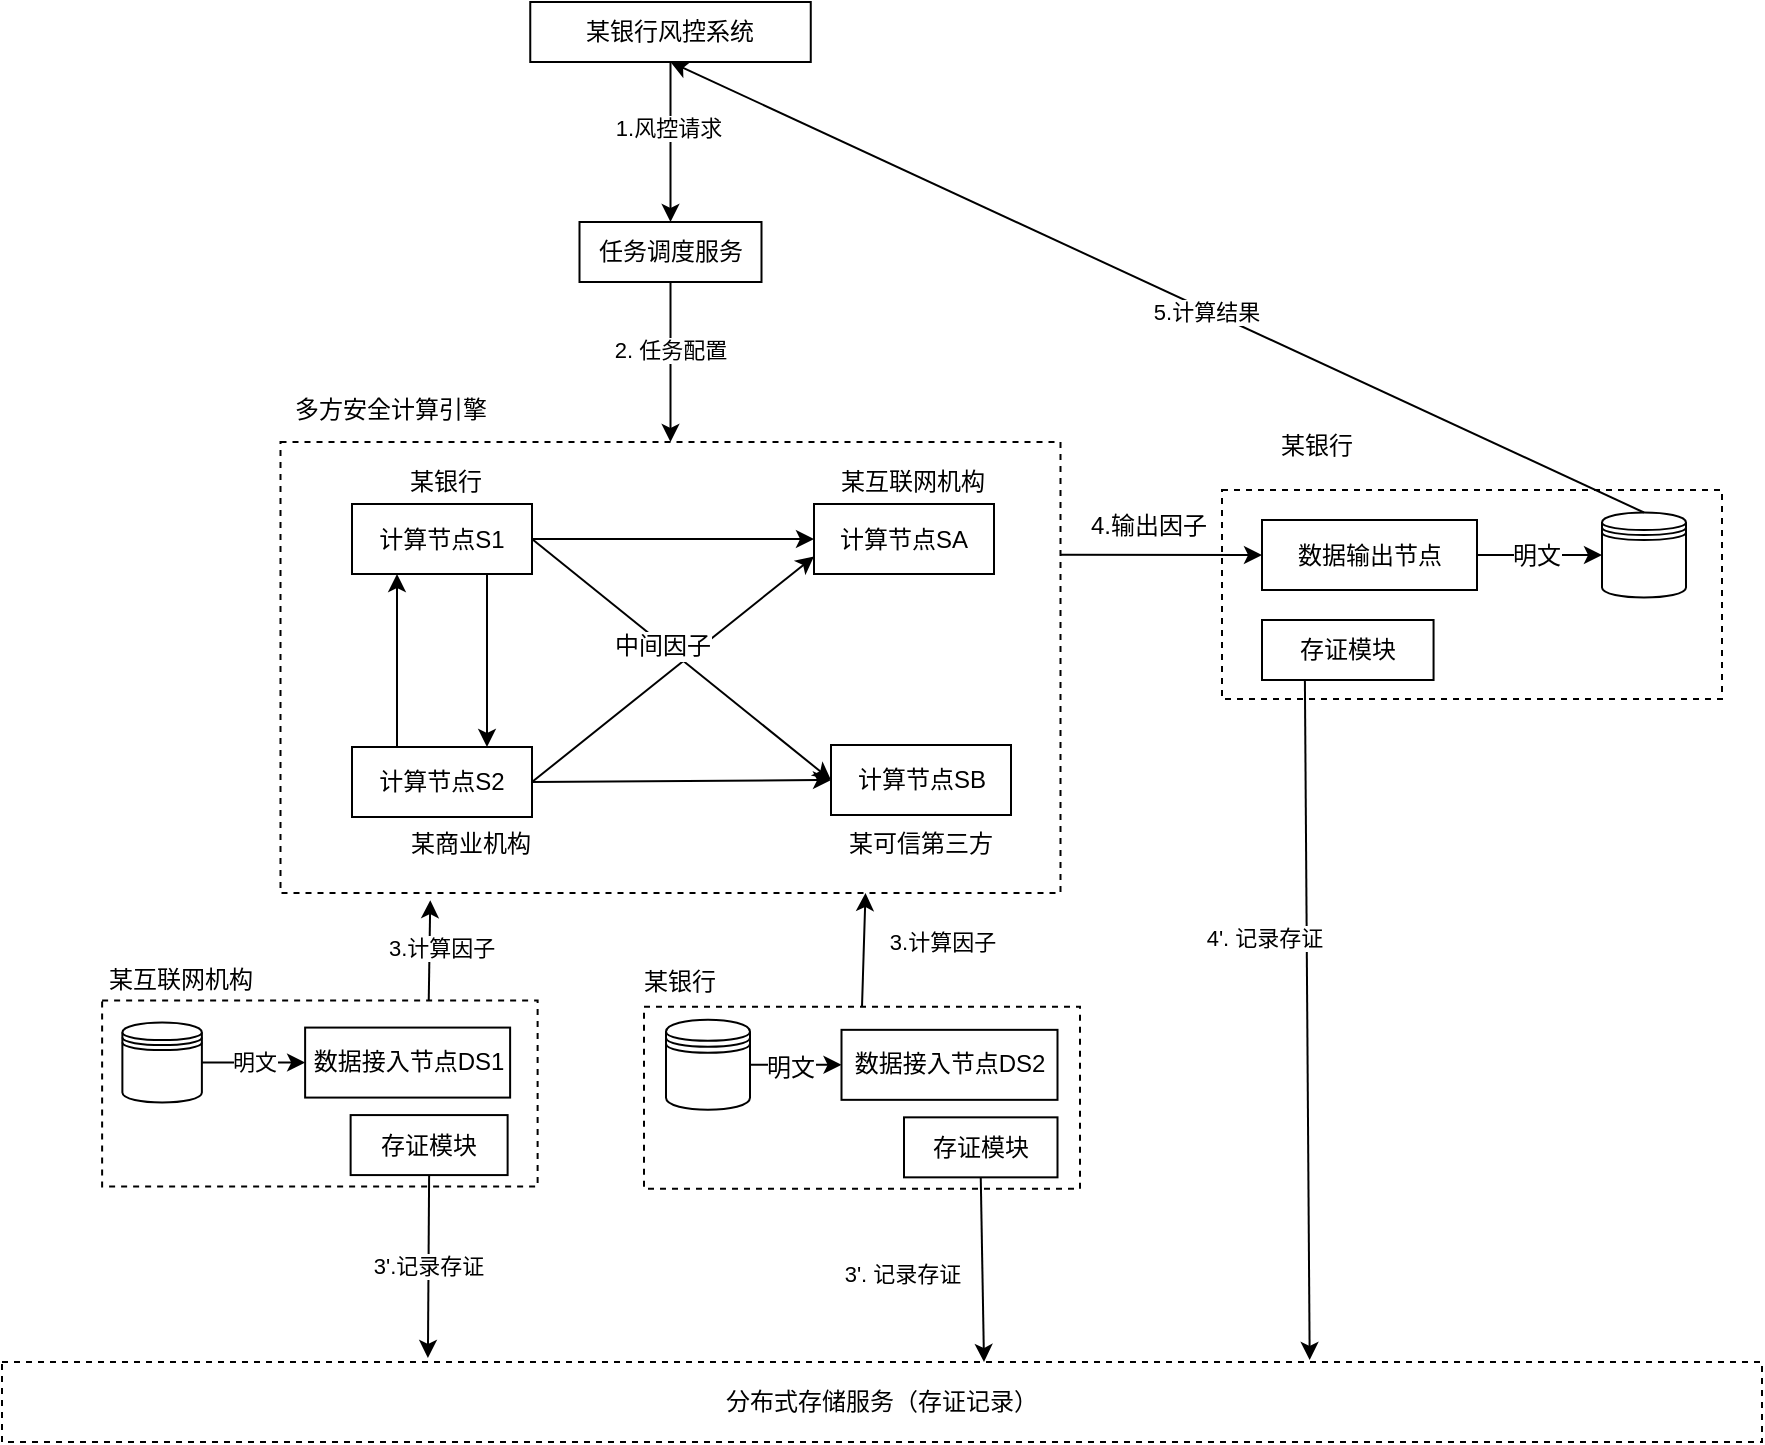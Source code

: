 <mxfile version="13.1.0" type="github"><diagram id="kCpKwJVJHfybIE9ixX9i" name="Page-1"><mxGraphModel dx="1426" dy="715" grid="1" gridSize="10" guides="1" tooltips="1" connect="1" arrows="1" fold="1" page="1" pageScale="1" pageWidth="827" pageHeight="1169" math="0" shadow="0"><root><mxCell id="0"/><mxCell id="1" parent="0"/><mxCell id="SZwGPWXOhueTDgwkdfKL-69" value="" style="rounded=0;whiteSpace=wrap;html=1;dashed=1;" parent="1" vertex="1"><mxGeometry x="660" y="524" width="250" height="104.5" as="geometry"/></mxCell><mxCell id="SZwGPWXOhueTDgwkdfKL-43" value="" style="rounded=0;whiteSpace=wrap;html=1;dashed=1;" parent="1" vertex="1"><mxGeometry x="371" y="782.42" width="218" height="91" as="geometry"/></mxCell><mxCell id="SZwGPWXOhueTDgwkdfKL-52" value="" style="rounded=0;whiteSpace=wrap;html=1;dashed=1;" parent="1" vertex="1"><mxGeometry x="100.06" y="779.29" width="217.75" height="93" as="geometry"/></mxCell><mxCell id="SZwGPWXOhueTDgwkdfKL-1" value="" style="rounded=0;whiteSpace=wrap;html=1;fillColor=none;labelPosition=center;verticalLabelPosition=middle;align=center;verticalAlign=middle;dashed=1;" parent="1" vertex="1"><mxGeometry x="189.25" y="500" width="390" height="225.5" as="geometry"/></mxCell><mxCell id="SZwGPWXOhueTDgwkdfKL-9" value="数据接入节点DS2" style="rounded=0;whiteSpace=wrap;html=1;" parent="1" vertex="1"><mxGeometry x="469.75" y="793.92" width="108" height="35" as="geometry"/></mxCell><mxCell id="SZwGPWXOhueTDgwkdfKL-11" value="任务调度服务" style="rounded=0;whiteSpace=wrap;html=1;" parent="1" vertex="1"><mxGeometry x="338.75" y="390" width="91" height="30" as="geometry"/></mxCell><mxCell id="SZwGPWXOhueTDgwkdfKL-14" value="" style="endArrow=classic;html=1;entryX=0.5;entryY=0;entryDx=0;entryDy=0;exitX=0.5;exitY=1;exitDx=0;exitDy=0;" parent="1" source="SZwGPWXOhueTDgwkdfKL-11" target="SZwGPWXOhueTDgwkdfKL-1" edge="1"><mxGeometry width="50" height="50" relative="1" as="geometry"><mxPoint x="290" y="455" as="sourcePoint"/><mxPoint x="340" y="405" as="targetPoint"/></mxGeometry></mxCell><mxCell id="eiTHEiBmJHi0xDywlC6Z-11" value="2. 任务配置" style="edgeLabel;html=1;align=center;verticalAlign=middle;resizable=0;points=[];" parent="SZwGPWXOhueTDgwkdfKL-14" vertex="1" connectable="0"><mxGeometry x="-0.149" y="-1" relative="1" as="geometry"><mxPoint as="offset"/></mxGeometry></mxCell><mxCell id="SZwGPWXOhueTDgwkdfKL-22" value="存证模块" style="rounded=0;whiteSpace=wrap;html=1;fillColor=none;" parent="1" vertex="1"><mxGeometry x="501" y="837.67" width="76.75" height="30" as="geometry"/></mxCell><mxCell id="SZwGPWXOhueTDgwkdfKL-23" value="计算节点S1" style="rounded=0;whiteSpace=wrap;html=1;fillColor=none;" parent="1" vertex="1"><mxGeometry x="225" y="531" width="90" height="35" as="geometry"/></mxCell><mxCell id="SZwGPWXOhueTDgwkdfKL-24" value="" style="endArrow=classic;html=1;exitX=0.25;exitY=0;exitDx=0;exitDy=0;entryX=0.25;entryY=1;entryDx=0;entryDy=0;" parent="1" source="SZwGPWXOhueTDgwkdfKL-26" target="SZwGPWXOhueTDgwkdfKL-23" edge="1"><mxGeometry width="50" height="50" relative="1" as="geometry"><mxPoint x="289.25" y="625.5" as="sourcePoint"/><mxPoint x="489.25" y="610.5" as="targetPoint"/></mxGeometry></mxCell><mxCell id="SZwGPWXOhueTDgwkdfKL-26" value="计算节点S2" style="rounded=0;whiteSpace=wrap;html=1;fillColor=none;" parent="1" vertex="1"><mxGeometry x="225" y="652.5" width="90" height="35" as="geometry"/></mxCell><mxCell id="SZwGPWXOhueTDgwkdfKL-29" value="计算节点SB" style="rounded=0;whiteSpace=wrap;html=1;fillColor=none;" parent="1" vertex="1"><mxGeometry x="464.5" y="651.5" width="90" height="35" as="geometry"/></mxCell><mxCell id="SZwGPWXOhueTDgwkdfKL-30" value="计算节点SA" style="rounded=0;whiteSpace=wrap;html=1;fillColor=none;" parent="1" vertex="1"><mxGeometry x="456" y="531" width="90" height="35" as="geometry"/></mxCell><mxCell id="SZwGPWXOhueTDgwkdfKL-31" value="" style="endArrow=classic;html=1;exitX=0.75;exitY=1;exitDx=0;exitDy=0;entryX=0.75;entryY=0;entryDx=0;entryDy=0;" parent="1" source="SZwGPWXOhueTDgwkdfKL-23" target="SZwGPWXOhueTDgwkdfKL-26" edge="1"><mxGeometry width="50" height="50" relative="1" as="geometry"><mxPoint x="301.75" y="650.5" as="sourcePoint"/><mxPoint x="301.75" y="603" as="targetPoint"/></mxGeometry></mxCell><mxCell id="SZwGPWXOhueTDgwkdfKL-32" value="" style="endArrow=classic;html=1;exitX=1;exitY=0.5;exitDx=0;exitDy=0;entryX=0;entryY=0.5;entryDx=0;entryDy=0;" parent="1" source="SZwGPWXOhueTDgwkdfKL-23" target="SZwGPWXOhueTDgwkdfKL-30" edge="1"><mxGeometry width="50" height="50" relative="1" as="geometry"><mxPoint x="346.75" y="603" as="sourcePoint"/><mxPoint x="346.75" y="650.5" as="targetPoint"/></mxGeometry></mxCell><mxCell id="SZwGPWXOhueTDgwkdfKL-33" value="" style="endArrow=classic;html=1;exitX=1;exitY=0.5;exitDx=0;exitDy=0;entryX=0;entryY=0.5;entryDx=0;entryDy=0;" parent="1" source="SZwGPWXOhueTDgwkdfKL-26" target="SZwGPWXOhueTDgwkdfKL-29" edge="1"><mxGeometry width="50" height="50" relative="1" as="geometry"><mxPoint x="346.75" y="603" as="sourcePoint"/><mxPoint x="346.75" y="650.5" as="targetPoint"/></mxGeometry></mxCell><mxCell id="SZwGPWXOhueTDgwkdfKL-34" value="" style="endArrow=classic;html=1;exitX=1;exitY=0.5;exitDx=0;exitDy=0;entryX=0;entryY=0.75;entryDx=0;entryDy=0;" parent="1" source="SZwGPWXOhueTDgwkdfKL-26" target="SZwGPWXOhueTDgwkdfKL-30" edge="1"><mxGeometry width="50" height="50" relative="1" as="geometry"><mxPoint x="346.75" y="603" as="sourcePoint"/><mxPoint x="346.75" y="650.5" as="targetPoint"/></mxGeometry></mxCell><mxCell id="SZwGPWXOhueTDgwkdfKL-35" value="" style="endArrow=classic;html=1;exitX=1;exitY=0.5;exitDx=0;exitDy=0;entryX=0;entryY=0.5;entryDx=0;entryDy=0;" parent="1" source="SZwGPWXOhueTDgwkdfKL-23" target="SZwGPWXOhueTDgwkdfKL-29" edge="1"><mxGeometry width="50" height="50" relative="1" as="geometry"><mxPoint x="359.25" y="668" as="sourcePoint"/><mxPoint x="439.25" y="594.25" as="targetPoint"/></mxGeometry></mxCell><mxCell id="SZwGPWXOhueTDgwkdfKL-81" value="中间因子" style="text;html=1;align=center;verticalAlign=middle;resizable=0;points=[];labelBackgroundColor=#ffffff;" parent="SZwGPWXOhueTDgwkdfKL-35" vertex="1" connectable="0"><mxGeometry x="-0.128" y="-1" relative="1" as="geometry"><mxPoint as="offset"/></mxGeometry></mxCell><mxCell id="SZwGPWXOhueTDgwkdfKL-36" value="某可信第三方" style="text;html=1;strokeColor=none;fillColor=none;align=center;verticalAlign=middle;whiteSpace=wrap;rounded=0;" parent="1" vertex="1"><mxGeometry x="447.12" y="690.5" width="124.75" height="20" as="geometry"/></mxCell><mxCell id="SZwGPWXOhueTDgwkdfKL-37" value="某互联网机构" style="text;html=1;strokeColor=none;fillColor=none;align=center;verticalAlign=middle;whiteSpace=wrap;rounded=0;" parent="1" vertex="1"><mxGeometry x="438.62" y="510" width="133.25" height="20" as="geometry"/></mxCell><mxCell id="SZwGPWXOhueTDgwkdfKL-38" value="某银行" style="text;html=1;strokeColor=none;fillColor=none;align=center;verticalAlign=middle;whiteSpace=wrap;rounded=0;" parent="1" vertex="1"><mxGeometry x="225" y="510" width="94.25" height="20" as="geometry"/></mxCell><mxCell id="SZwGPWXOhueTDgwkdfKL-41" value="某商业机构" style="text;html=1;strokeColor=none;fillColor=none;align=center;verticalAlign=middle;whiteSpace=wrap;rounded=0;" parent="1" vertex="1"><mxGeometry x="229.25" y="690.5" width="110.75" height="20" as="geometry"/></mxCell><mxCell id="SZwGPWXOhueTDgwkdfKL-42" value="" style="shape=datastore;whiteSpace=wrap;html=1;" parent="1" vertex="1"><mxGeometry x="382" y="788.92" width="42" height="45" as="geometry"/></mxCell><mxCell id="SZwGPWXOhueTDgwkdfKL-44" value="" style="endArrow=classic;html=1;entryX=0;entryY=0.5;entryDx=0;entryDy=0;" parent="1" source="SZwGPWXOhueTDgwkdfKL-42" target="SZwGPWXOhueTDgwkdfKL-9" edge="1"><mxGeometry width="50" height="50" relative="1" as="geometry"><mxPoint x="403.5" y="771.42" as="sourcePoint"/><mxPoint x="453.5" y="721.42" as="targetPoint"/></mxGeometry></mxCell><mxCell id="SZwGPWXOhueTDgwkdfKL-75" value="明文" style="text;html=1;align=center;verticalAlign=middle;resizable=0;points=[];labelBackgroundColor=#ffffff;" parent="SZwGPWXOhueTDgwkdfKL-44" vertex="1" connectable="0"><mxGeometry x="-0.142" y="-1" relative="1" as="geometry"><mxPoint as="offset"/></mxGeometry></mxCell><mxCell id="SZwGPWXOhueTDgwkdfKL-53" value="数据接入节点DS1" style="rounded=0;whiteSpace=wrap;html=1;" parent="1" vertex="1"><mxGeometry x="201.56" y="792.79" width="102.5" height="35" as="geometry"/></mxCell><mxCell id="SZwGPWXOhueTDgwkdfKL-54" value="存证模块" style="rounded=0;whiteSpace=wrap;html=1;fillColor=none;" parent="1" vertex="1"><mxGeometry x="224.31" y="836.54" width="78.5" height="30" as="geometry"/></mxCell><mxCell id="SZwGPWXOhueTDgwkdfKL-55" value="" style="shape=datastore;whiteSpace=wrap;html=1;" parent="1" vertex="1"><mxGeometry x="110.19" y="790.29" width="39.75" height="40" as="geometry"/></mxCell><mxCell id="SZwGPWXOhueTDgwkdfKL-56" value="明文" style="endArrow=classic;html=1;exitX=1;exitY=0.5;exitDx=0;exitDy=0;entryX=0;entryY=0.5;entryDx=0;entryDy=0;" parent="1" source="SZwGPWXOhueTDgwkdfKL-55" target="SZwGPWXOhueTDgwkdfKL-53" edge="1"><mxGeometry width="50" height="50" relative="1" as="geometry"><mxPoint x="132.56" y="762.29" as="sourcePoint"/><mxPoint x="182.56" y="712.29" as="targetPoint"/></mxGeometry></mxCell><mxCell id="SZwGPWXOhueTDgwkdfKL-57" value="某互联网机构" style="text;html=1;strokeColor=none;fillColor=none;align=center;verticalAlign=middle;whiteSpace=wrap;rounded=0;" parent="1" vertex="1"><mxGeometry x="100.06" y="759.29" width="78.94" height="20" as="geometry"/></mxCell><mxCell id="SZwGPWXOhueTDgwkdfKL-70" value="数据输出节点" style="rounded=0;whiteSpace=wrap;html=1;" parent="1" vertex="1"><mxGeometry x="680.0" y="539" width="107.5" height="35" as="geometry"/></mxCell><mxCell id="SZwGPWXOhueTDgwkdfKL-71" value="存证模块" style="rounded=0;whiteSpace=wrap;html=1;fillColor=none;" parent="1" vertex="1"><mxGeometry x="680" y="589" width="85.78" height="30" as="geometry"/></mxCell><mxCell id="SZwGPWXOhueTDgwkdfKL-72" value="" style="shape=datastore;whiteSpace=wrap;html=1;" parent="1" vertex="1"><mxGeometry x="850" y="535.25" width="42" height="42.5" as="geometry"/></mxCell><mxCell id="SZwGPWXOhueTDgwkdfKL-73" value="" style="endArrow=classic;html=1;exitX=1;exitY=0.5;exitDx=0;exitDy=0;" parent="1" source="SZwGPWXOhueTDgwkdfKL-70" target="SZwGPWXOhueTDgwkdfKL-72" edge="1"><mxGeometry width="50" height="50" relative="1" as="geometry"><mxPoint x="732.5" y="584" as="sourcePoint"/><mxPoint x="782.5" y="534" as="targetPoint"/></mxGeometry></mxCell><mxCell id="SZwGPWXOhueTDgwkdfKL-76" value="明文" style="text;html=1;align=center;verticalAlign=middle;resizable=0;points=[];labelBackgroundColor=#ffffff;" parent="SZwGPWXOhueTDgwkdfKL-73" vertex="1" connectable="0"><mxGeometry x="-0.057" relative="1" as="geometry"><mxPoint as="offset"/></mxGeometry></mxCell><mxCell id="SZwGPWXOhueTDgwkdfKL-74" value="某银行" style="text;html=1;strokeColor=none;fillColor=none;align=center;verticalAlign=middle;whiteSpace=wrap;rounded=0;" parent="1" vertex="1"><mxGeometry x="660.0" y="492.25" width="94.5" height="20" as="geometry"/></mxCell><mxCell id="WDAiJp-4TPZIHqZEOYhD-1" value="分布式存储服务（存证记录）" style="rounded=0;whiteSpace=wrap;html=1;dashed=1;" parent="1" vertex="1"><mxGeometry x="50.0" y="960" width="880" height="40" as="geometry"/></mxCell><mxCell id="WDAiJp-4TPZIHqZEOYhD-6" value="3'.记录存证" style="endArrow=classic;html=1;exitX=0.5;exitY=1;exitDx=0;exitDy=0;entryX=0.242;entryY=-0.05;entryDx=0;entryDy=0;entryPerimeter=0;" parent="1" source="SZwGPWXOhueTDgwkdfKL-54" target="WDAiJp-4TPZIHqZEOYhD-1" edge="1"><mxGeometry width="50" height="50" relative="1" as="geometry"><mxPoint x="146" y="807.69" as="sourcePoint"/><mxPoint x="266" y="970" as="targetPoint"/></mxGeometry></mxCell><mxCell id="01yYLrN6eulc1W3Ah3Q7-1" value="多方安全计算引擎" style="text;html=1;strokeColor=none;fillColor=none;align=center;verticalAlign=middle;whiteSpace=wrap;rounded=0;" parent="1" vertex="1"><mxGeometry x="189.25" y="474.25" width="110.75" height="20" as="geometry"/></mxCell><mxCell id="HyGqtzqtbX2Nl6VqGr-e-2" value="" style="endArrow=classic;html=1;entryX=0;entryY=0.5;entryDx=0;entryDy=0;exitX=1;exitY=0.25;exitDx=0;exitDy=0;" parent="1" source="SZwGPWXOhueTDgwkdfKL-1" target="SZwGPWXOhueTDgwkdfKL-70" edge="1"><mxGeometry width="50" height="50" relative="1" as="geometry"><mxPoint x="600" y="500" as="sourcePoint"/><mxPoint x="612.5" y="535" as="targetPoint"/></mxGeometry></mxCell><mxCell id="HyGqtzqtbX2Nl6VqGr-e-3" value="4.输出因子" style="text;html=1;align=center;verticalAlign=middle;resizable=0;points=[];labelBackgroundColor=#ffffff;" parent="HyGqtzqtbX2Nl6VqGr-e-2" vertex="1" connectable="0"><mxGeometry x="-0.056" y="3" relative="1" as="geometry"><mxPoint x="-4.21" y="-11.62" as="offset"/></mxGeometry></mxCell><mxCell id="SZwGPWXOhueTDgwkdfKL-45" value="某银行" style="text;html=1;strokeColor=none;fillColor=none;align=center;verticalAlign=middle;whiteSpace=wrap;rounded=0;" parent="1" vertex="1"><mxGeometry x="359" y="760.42" width="60" height="20" as="geometry"/></mxCell><mxCell id="514z2jhj-mgd7bg3V13R-2" value="" style="endArrow=classic;html=1;exitX=0.25;exitY=1;exitDx=0;exitDy=0;entryX=0.743;entryY=-0.025;entryDx=0;entryDy=0;entryPerimeter=0;" parent="1" source="SZwGPWXOhueTDgwkdfKL-71" target="WDAiJp-4TPZIHqZEOYhD-1" edge="1"><mxGeometry width="50" height="50" relative="1" as="geometry"><mxPoint x="384.5" y="898.69" as="sourcePoint"/><mxPoint x="701" y="950" as="targetPoint"/></mxGeometry></mxCell><mxCell id="514z2jhj-mgd7bg3V13R-3" value="4'. 记录存证" style="edgeLabel;html=1;align=center;verticalAlign=middle;resizable=0;points=[];" parent="514z2jhj-mgd7bg3V13R-2" vertex="1" connectable="0"><mxGeometry x="0.036" relative="1" as="geometry"><mxPoint x="-22.02" y="-47" as="offset"/></mxGeometry></mxCell><mxCell id="BUfUKCFpLpPubceJvn2R-17" value="" style="endArrow=classic;html=1;exitX=0.75;exitY=0;exitDx=0;exitDy=0;entryX=0.192;entryY=1.016;entryDx=0;entryDy=0;entryPerimeter=0;" parent="1" source="SZwGPWXOhueTDgwkdfKL-52" target="SZwGPWXOhueTDgwkdfKL-1" edge="1"><mxGeometry width="50" height="50" relative="1" as="geometry"><mxPoint x="160" y="600" as="sourcePoint"/><mxPoint x="210" y="550" as="targetPoint"/></mxGeometry></mxCell><mxCell id="PdvxIYomY9WsL29uVKm9-6" value="&amp;nbsp;3.计算因子" style="edgeLabel;html=1;align=center;verticalAlign=middle;resizable=0;points=[];" parent="BUfUKCFpLpPubceJvn2R-17" vertex="1" connectable="0"><mxGeometry x="0.176" y="4" relative="1" as="geometry"><mxPoint x="7.94" y="3.03" as="offset"/></mxGeometry></mxCell><mxCell id="BUfUKCFpLpPubceJvn2R-19" value="" style="endArrow=classic;html=1;entryX=0.75;entryY=1;entryDx=0;entryDy=0;exitX=0.5;exitY=0;exitDx=0;exitDy=0;" parent="1" source="SZwGPWXOhueTDgwkdfKL-43" target="SZwGPWXOhueTDgwkdfKL-1" edge="1"><mxGeometry width="50" height="50" relative="1" as="geometry"><mxPoint x="485" y="780" as="sourcePoint"/><mxPoint x="210" y="580" as="targetPoint"/></mxGeometry></mxCell><mxCell id="PdvxIYomY9WsL29uVKm9-5" value="3.计算因子" style="edgeLabel;html=1;align=center;verticalAlign=middle;resizable=0;points=[];" parent="BUfUKCFpLpPubceJvn2R-19" vertex="1" connectable="0"><mxGeometry x="-0.191" y="-1" relative="1" as="geometry"><mxPoint x="38.4" y="-10.01" as="offset"/></mxGeometry></mxCell><mxCell id="BUfUKCFpLpPubceJvn2R-25" value="某银行风控系统" style="rounded=0;whiteSpace=wrap;html=1;" parent="1" vertex="1"><mxGeometry x="314.13" y="280" width="140.25" height="30" as="geometry"/></mxCell><mxCell id="BUfUKCFpLpPubceJvn2R-27" value="" style="endArrow=classic;html=1;entryX=0.5;entryY=0;entryDx=0;entryDy=0;exitX=0.5;exitY=1;exitDx=0;exitDy=0;" parent="1" source="BUfUKCFpLpPubceJvn2R-25" target="SZwGPWXOhueTDgwkdfKL-11" edge="1"><mxGeometry width="50" height="50" relative="1" as="geometry"><mxPoint x="327.625" y="320" as="sourcePoint"/><mxPoint x="394.25" y="400" as="targetPoint"/></mxGeometry></mxCell><mxCell id="BUfUKCFpLpPubceJvn2R-28" value="1.风控请求" style="edgeLabel;html=1;align=center;verticalAlign=middle;resizable=0;points=[];" parent="BUfUKCFpLpPubceJvn2R-27" vertex="1" connectable="0"><mxGeometry x="-0.171" y="-2" relative="1" as="geometry"><mxPoint as="offset"/></mxGeometry></mxCell><mxCell id="BUfUKCFpLpPubceJvn2R-31" value="" style="endArrow=classic;html=1;entryX=0.5;entryY=1;entryDx=0;entryDy=0;exitX=0.5;exitY=0;exitDx=0;exitDy=0;" parent="1" source="SZwGPWXOhueTDgwkdfKL-72" target="BUfUKCFpLpPubceJvn2R-25" edge="1"><mxGeometry width="50" height="50" relative="1" as="geometry"><mxPoint x="824.22" y="488" as="sourcePoint"/><mxPoint x="439.75" y="345" as="targetPoint"/></mxGeometry></mxCell><mxCell id="BUfUKCFpLpPubceJvn2R-32" value="5.计算结果" style="edgeLabel;html=1;align=center;verticalAlign=middle;resizable=0;points=[];" parent="BUfUKCFpLpPubceJvn2R-31" vertex="1" connectable="0"><mxGeometry x="-0.101" y="1" relative="1" as="geometry"><mxPoint as="offset"/></mxGeometry></mxCell><mxCell id="PdvxIYomY9WsL29uVKm9-1" value="" style="endArrow=classic;html=1;exitX=0.5;exitY=1;exitDx=0;exitDy=0;" parent="1" source="SZwGPWXOhueTDgwkdfKL-22" edge="1"><mxGeometry width="50" height="50" relative="1" as="geometry"><mxPoint x="-56.5" y="509.25" as="sourcePoint"/><mxPoint x="541" y="960" as="targetPoint"/></mxGeometry></mxCell><mxCell id="PdvxIYomY9WsL29uVKm9-2" value="3'. 记录存证" style="edgeLabel;html=1;align=center;verticalAlign=middle;resizable=0;points=[];" parent="PdvxIYomY9WsL29uVKm9-1" vertex="1" connectable="0"><mxGeometry x="0.036" relative="1" as="geometry"><mxPoint x="-40.78" as="offset"/></mxGeometry></mxCell></root></mxGraphModel></diagram></mxfile>